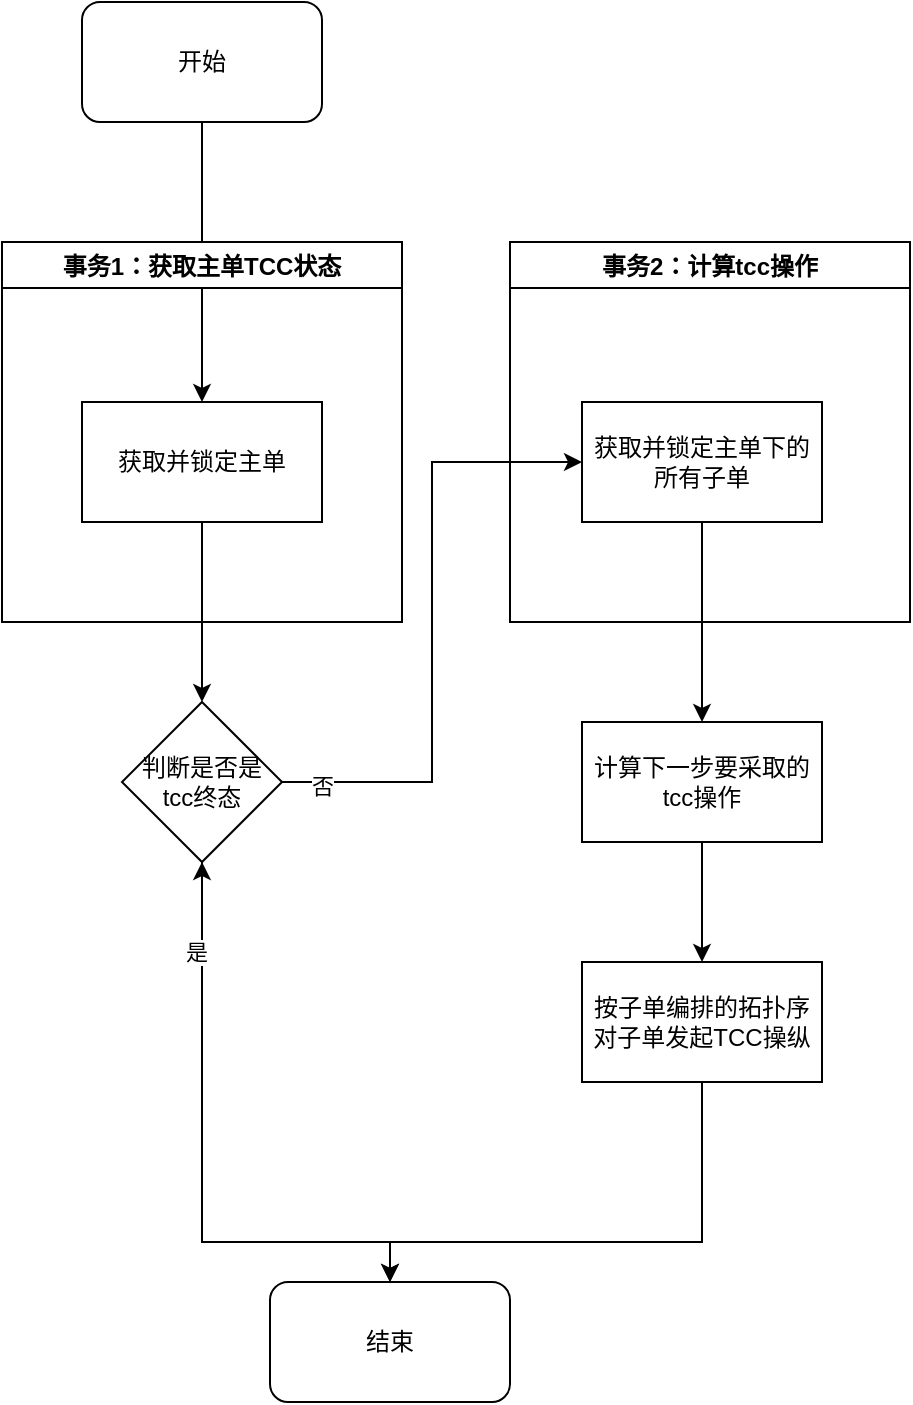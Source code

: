 <mxfile version="20.2.7" type="github">
  <diagram id="C5RBs43oDa-KdzZeNtuy" name="Page-1">
    <mxGraphModel dx="1298" dy="834" grid="1" gridSize="10" guides="1" tooltips="1" connect="1" arrows="1" fold="1" page="1" pageScale="1" pageWidth="827" pageHeight="1169" math="0" shadow="0">
      <root>
        <mxCell id="WIyWlLk6GJQsqaUBKTNV-0" />
        <mxCell id="WIyWlLk6GJQsqaUBKTNV-1" parent="WIyWlLk6GJQsqaUBKTNV-0" />
        <mxCell id="uOyHhmzB57W_WbhQQ3cj-5" style="edgeStyle=orthogonalEdgeStyle;rounded=0;orthogonalLoop=1;jettySize=auto;html=1;entryX=0.5;entryY=0;entryDx=0;entryDy=0;" edge="1" parent="WIyWlLk6GJQsqaUBKTNV-1" source="uOyHhmzB57W_WbhQQ3cj-0" target="uOyHhmzB57W_WbhQQ3cj-2">
          <mxGeometry relative="1" as="geometry" />
        </mxCell>
        <mxCell id="uOyHhmzB57W_WbhQQ3cj-0" value="开始" style="rounded=1;whiteSpace=wrap;html=1;" vertex="1" parent="WIyWlLk6GJQsqaUBKTNV-1">
          <mxGeometry x="200" y="80" width="120" height="60" as="geometry" />
        </mxCell>
        <mxCell id="uOyHhmzB57W_WbhQQ3cj-1" value="事务1：获取主单TCC状态" style="swimlane;" vertex="1" parent="WIyWlLk6GJQsqaUBKTNV-1">
          <mxGeometry x="160" y="200" width="200" height="190" as="geometry" />
        </mxCell>
        <mxCell id="uOyHhmzB57W_WbhQQ3cj-6" style="edgeStyle=orthogonalEdgeStyle;rounded=0;orthogonalLoop=1;jettySize=auto;html=1;entryX=0.5;entryY=0;entryDx=0;entryDy=0;" edge="1" parent="uOyHhmzB57W_WbhQQ3cj-1" source="uOyHhmzB57W_WbhQQ3cj-2" target="uOyHhmzB57W_WbhQQ3cj-3">
          <mxGeometry relative="1" as="geometry" />
        </mxCell>
        <mxCell id="uOyHhmzB57W_WbhQQ3cj-2" value="获取并锁定主单" style="rounded=0;whiteSpace=wrap;html=1;" vertex="1" parent="uOyHhmzB57W_WbhQQ3cj-1">
          <mxGeometry x="40" y="80" width="120" height="60" as="geometry" />
        </mxCell>
        <mxCell id="uOyHhmzB57W_WbhQQ3cj-7" style="edgeStyle=orthogonalEdgeStyle;rounded=0;orthogonalLoop=1;jettySize=auto;html=1;" edge="1" parent="uOyHhmzB57W_WbhQQ3cj-1" source="uOyHhmzB57W_WbhQQ3cj-3">
          <mxGeometry relative="1" as="geometry">
            <mxPoint x="100" y="310" as="targetPoint" />
          </mxGeometry>
        </mxCell>
        <mxCell id="uOyHhmzB57W_WbhQQ3cj-3" value="判断是否是&lt;br&gt;tcc终态" style="rhombus;whiteSpace=wrap;html=1;" vertex="1" parent="uOyHhmzB57W_WbhQQ3cj-1">
          <mxGeometry x="60" y="230" width="80" height="80" as="geometry" />
        </mxCell>
        <mxCell id="uOyHhmzB57W_WbhQQ3cj-8" value="事务2：计算tcc操作" style="swimlane;startSize=23;" vertex="1" parent="WIyWlLk6GJQsqaUBKTNV-1">
          <mxGeometry x="414" y="200" width="200" height="190" as="geometry" />
        </mxCell>
        <mxCell id="uOyHhmzB57W_WbhQQ3cj-16" style="edgeStyle=orthogonalEdgeStyle;rounded=0;orthogonalLoop=1;jettySize=auto;html=1;entryX=0.5;entryY=0;entryDx=0;entryDy=0;" edge="1" parent="uOyHhmzB57W_WbhQQ3cj-8" source="uOyHhmzB57W_WbhQQ3cj-9" target="uOyHhmzB57W_WbhQQ3cj-15">
          <mxGeometry relative="1" as="geometry" />
        </mxCell>
        <mxCell id="uOyHhmzB57W_WbhQQ3cj-9" value="获取并锁定主单下的所有子单" style="rounded=0;whiteSpace=wrap;html=1;" vertex="1" parent="uOyHhmzB57W_WbhQQ3cj-8">
          <mxGeometry x="36" y="80" width="120" height="60" as="geometry" />
        </mxCell>
        <mxCell id="uOyHhmzB57W_WbhQQ3cj-15" value="计算下一步要采取的tcc操作" style="rounded=0;whiteSpace=wrap;html=1;" vertex="1" parent="uOyHhmzB57W_WbhQQ3cj-8">
          <mxGeometry x="36" y="240" width="120" height="60" as="geometry" />
        </mxCell>
        <mxCell id="uOyHhmzB57W_WbhQQ3cj-10" value="结束" style="rounded=1;whiteSpace=wrap;html=1;" vertex="1" parent="WIyWlLk6GJQsqaUBKTNV-1">
          <mxGeometry x="294" y="720" width="120" height="60" as="geometry" />
        </mxCell>
        <mxCell id="uOyHhmzB57W_WbhQQ3cj-11" style="edgeStyle=orthogonalEdgeStyle;rounded=0;orthogonalLoop=1;jettySize=auto;html=1;entryX=0.5;entryY=0;entryDx=0;entryDy=0;" edge="1" parent="WIyWlLk6GJQsqaUBKTNV-1" source="uOyHhmzB57W_WbhQQ3cj-3" target="uOyHhmzB57W_WbhQQ3cj-10">
          <mxGeometry relative="1" as="geometry">
            <Array as="points">
              <mxPoint x="260" y="700" />
              <mxPoint x="354" y="700" />
            </Array>
          </mxGeometry>
        </mxCell>
        <mxCell id="uOyHhmzB57W_WbhQQ3cj-12" value="是" style="edgeLabel;html=1;align=center;verticalAlign=middle;resizable=0;points=[];" vertex="1" connectable="0" parent="uOyHhmzB57W_WbhQQ3cj-11">
          <mxGeometry x="-0.707" y="-3" relative="1" as="geometry">
            <mxPoint as="offset" />
          </mxGeometry>
        </mxCell>
        <mxCell id="uOyHhmzB57W_WbhQQ3cj-13" style="edgeStyle=orthogonalEdgeStyle;rounded=0;orthogonalLoop=1;jettySize=auto;html=1;entryX=0;entryY=0.5;entryDx=0;entryDy=0;" edge="1" parent="WIyWlLk6GJQsqaUBKTNV-1" source="uOyHhmzB57W_WbhQQ3cj-3" target="uOyHhmzB57W_WbhQQ3cj-9">
          <mxGeometry relative="1" as="geometry" />
        </mxCell>
        <mxCell id="uOyHhmzB57W_WbhQQ3cj-14" value="否" style="edgeLabel;html=1;align=center;verticalAlign=middle;resizable=0;points=[];" vertex="1" connectable="0" parent="uOyHhmzB57W_WbhQQ3cj-13">
          <mxGeometry x="-0.871" y="-1" relative="1" as="geometry">
            <mxPoint y="1" as="offset" />
          </mxGeometry>
        </mxCell>
        <mxCell id="uOyHhmzB57W_WbhQQ3cj-19" style="edgeStyle=orthogonalEdgeStyle;rounded=0;orthogonalLoop=1;jettySize=auto;html=1;entryX=0.5;entryY=0;entryDx=0;entryDy=0;" edge="1" parent="WIyWlLk6GJQsqaUBKTNV-1" source="uOyHhmzB57W_WbhQQ3cj-17" target="uOyHhmzB57W_WbhQQ3cj-10">
          <mxGeometry relative="1" as="geometry">
            <Array as="points">
              <mxPoint x="510" y="700" />
              <mxPoint x="354" y="700" />
            </Array>
          </mxGeometry>
        </mxCell>
        <mxCell id="uOyHhmzB57W_WbhQQ3cj-17" value="按子单编排的拓扑序对子单发起TCC操纵" style="rounded=0;whiteSpace=wrap;html=1;" vertex="1" parent="WIyWlLk6GJQsqaUBKTNV-1">
          <mxGeometry x="450" y="560" width="120" height="60" as="geometry" />
        </mxCell>
        <mxCell id="uOyHhmzB57W_WbhQQ3cj-18" style="edgeStyle=orthogonalEdgeStyle;rounded=0;orthogonalLoop=1;jettySize=auto;html=1;entryX=0.5;entryY=0;entryDx=0;entryDy=0;" edge="1" parent="WIyWlLk6GJQsqaUBKTNV-1" source="uOyHhmzB57W_WbhQQ3cj-15" target="uOyHhmzB57W_WbhQQ3cj-17">
          <mxGeometry relative="1" as="geometry" />
        </mxCell>
      </root>
    </mxGraphModel>
  </diagram>
</mxfile>
